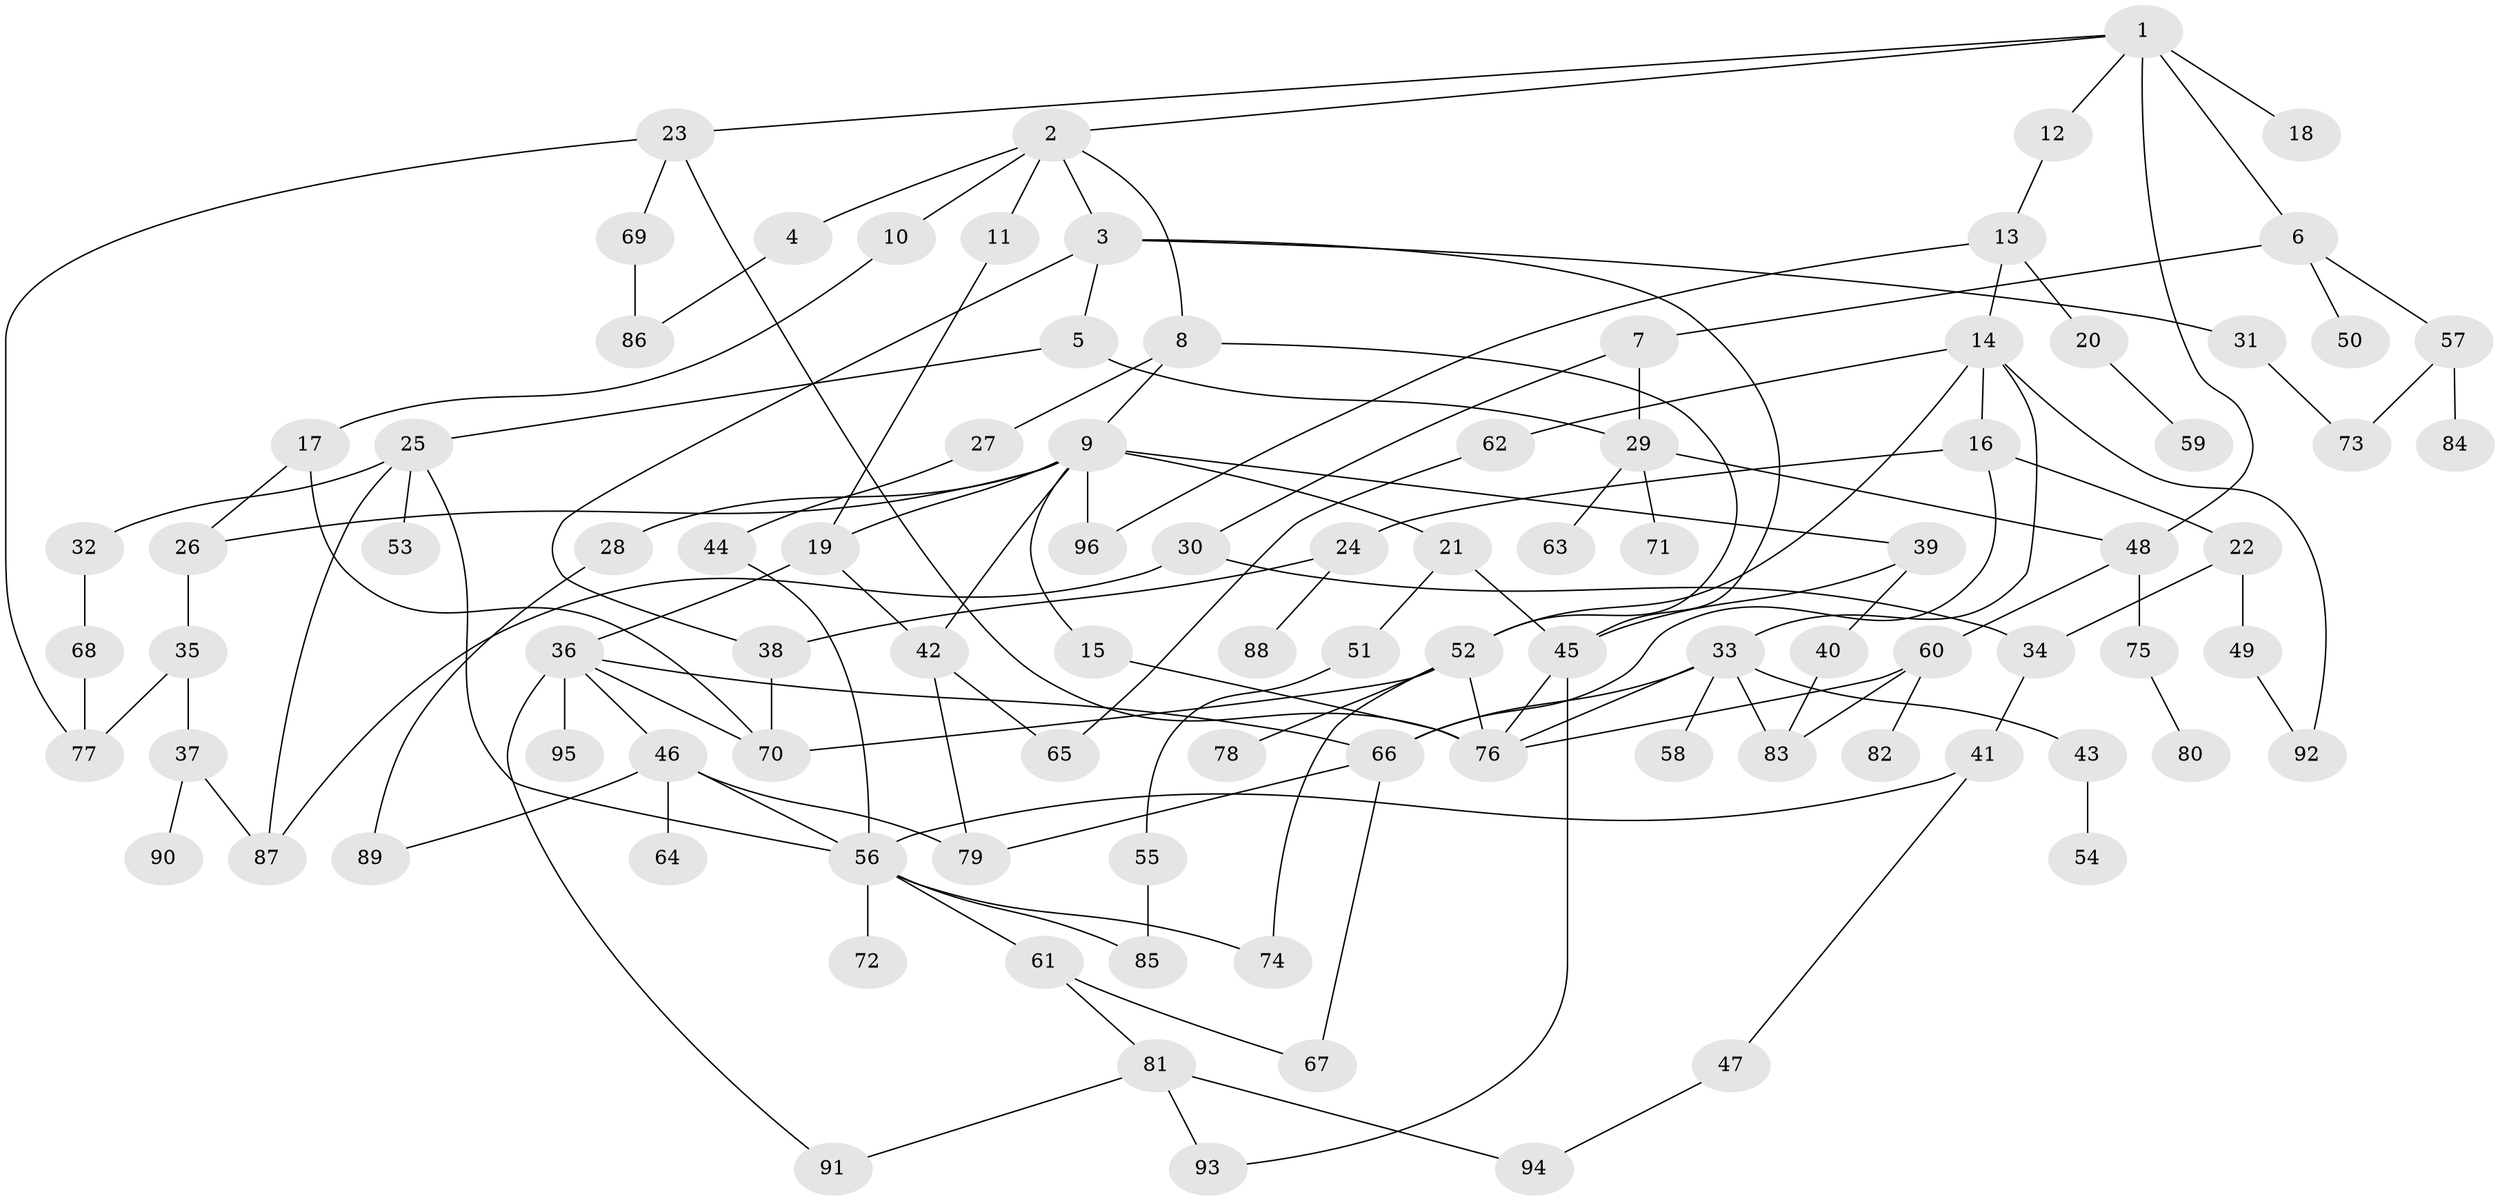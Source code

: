 // Generated by graph-tools (version 1.1) at 2025/01/03/09/25 03:01:04]
// undirected, 96 vertices, 138 edges
graph export_dot {
graph [start="1"]
  node [color=gray90,style=filled];
  1;
  2;
  3;
  4;
  5;
  6;
  7;
  8;
  9;
  10;
  11;
  12;
  13;
  14;
  15;
  16;
  17;
  18;
  19;
  20;
  21;
  22;
  23;
  24;
  25;
  26;
  27;
  28;
  29;
  30;
  31;
  32;
  33;
  34;
  35;
  36;
  37;
  38;
  39;
  40;
  41;
  42;
  43;
  44;
  45;
  46;
  47;
  48;
  49;
  50;
  51;
  52;
  53;
  54;
  55;
  56;
  57;
  58;
  59;
  60;
  61;
  62;
  63;
  64;
  65;
  66;
  67;
  68;
  69;
  70;
  71;
  72;
  73;
  74;
  75;
  76;
  77;
  78;
  79;
  80;
  81;
  82;
  83;
  84;
  85;
  86;
  87;
  88;
  89;
  90;
  91;
  92;
  93;
  94;
  95;
  96;
  1 -- 2;
  1 -- 6;
  1 -- 12;
  1 -- 18;
  1 -- 23;
  1 -- 48;
  2 -- 3;
  2 -- 4;
  2 -- 8;
  2 -- 10;
  2 -- 11;
  3 -- 5;
  3 -- 31;
  3 -- 45;
  3 -- 38;
  4 -- 86;
  5 -- 25;
  5 -- 29;
  6 -- 7;
  6 -- 50;
  6 -- 57;
  7 -- 29;
  7 -- 30;
  8 -- 9;
  8 -- 27;
  8 -- 52;
  9 -- 15;
  9 -- 19;
  9 -- 21;
  9 -- 28;
  9 -- 39;
  9 -- 42;
  9 -- 26;
  9 -- 96;
  10 -- 17;
  11 -- 19;
  12 -- 13;
  13 -- 14;
  13 -- 20;
  13 -- 96;
  14 -- 16;
  14 -- 33;
  14 -- 52;
  14 -- 62;
  14 -- 92;
  15 -- 76;
  16 -- 22;
  16 -- 24;
  16 -- 66;
  17 -- 26;
  17 -- 70;
  19 -- 36;
  19 -- 42;
  20 -- 59;
  21 -- 51;
  21 -- 45;
  22 -- 34;
  22 -- 49;
  23 -- 69;
  23 -- 77;
  23 -- 76;
  24 -- 38;
  24 -- 88;
  25 -- 32;
  25 -- 53;
  25 -- 56;
  25 -- 87;
  26 -- 35;
  27 -- 44;
  28 -- 89;
  29 -- 48;
  29 -- 63;
  29 -- 71;
  30 -- 87;
  30 -- 34;
  31 -- 73;
  32 -- 68;
  33 -- 43;
  33 -- 58;
  33 -- 83;
  33 -- 76;
  33 -- 66;
  34 -- 41;
  35 -- 37;
  35 -- 77;
  36 -- 46;
  36 -- 66;
  36 -- 95;
  36 -- 70;
  36 -- 91;
  37 -- 90;
  37 -- 87;
  38 -- 70;
  39 -- 40;
  39 -- 45;
  40 -- 83;
  41 -- 47;
  41 -- 56;
  42 -- 65;
  42 -- 79;
  43 -- 54;
  44 -- 56;
  45 -- 76;
  45 -- 93;
  46 -- 56;
  46 -- 64;
  46 -- 89;
  46 -- 79;
  47 -- 94;
  48 -- 60;
  48 -- 75;
  49 -- 92;
  51 -- 55;
  52 -- 70;
  52 -- 74;
  52 -- 78;
  52 -- 76;
  55 -- 85;
  56 -- 61;
  56 -- 72;
  56 -- 85;
  56 -- 74;
  57 -- 84;
  57 -- 73;
  60 -- 76;
  60 -- 82;
  60 -- 83;
  61 -- 81;
  61 -- 67;
  62 -- 65;
  66 -- 67;
  66 -- 79;
  68 -- 77;
  69 -- 86;
  75 -- 80;
  81 -- 91;
  81 -- 93;
  81 -- 94;
}
